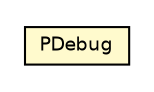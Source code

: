 #!/usr/local/bin/dot
#
# Class diagram 
# Generated by UmlGraph version 4.6 (http://www.spinellis.gr/sw/umlgraph)
#

digraph G {
	edge [fontname="Helvetica",fontsize=10,labelfontname="Helvetica",labelfontsize=10];
	node [fontname="Helvetica",fontsize=10,shape=plaintext];
	// edu.umd.cs.piccolo.util.PDebug
	c626 [label=<<table border="0" cellborder="1" cellspacing="0" cellpadding="2" port="p" bgcolor="lemonChiffon" href="./PDebug.html">
		<tr><td><table border="0" cellspacing="0" cellpadding="1">
			<tr><td> PDebug </td></tr>
		</table></td></tr>
		</table>>, fontname="Helvetica", fontcolor="black", fontsize=9.0];
}

